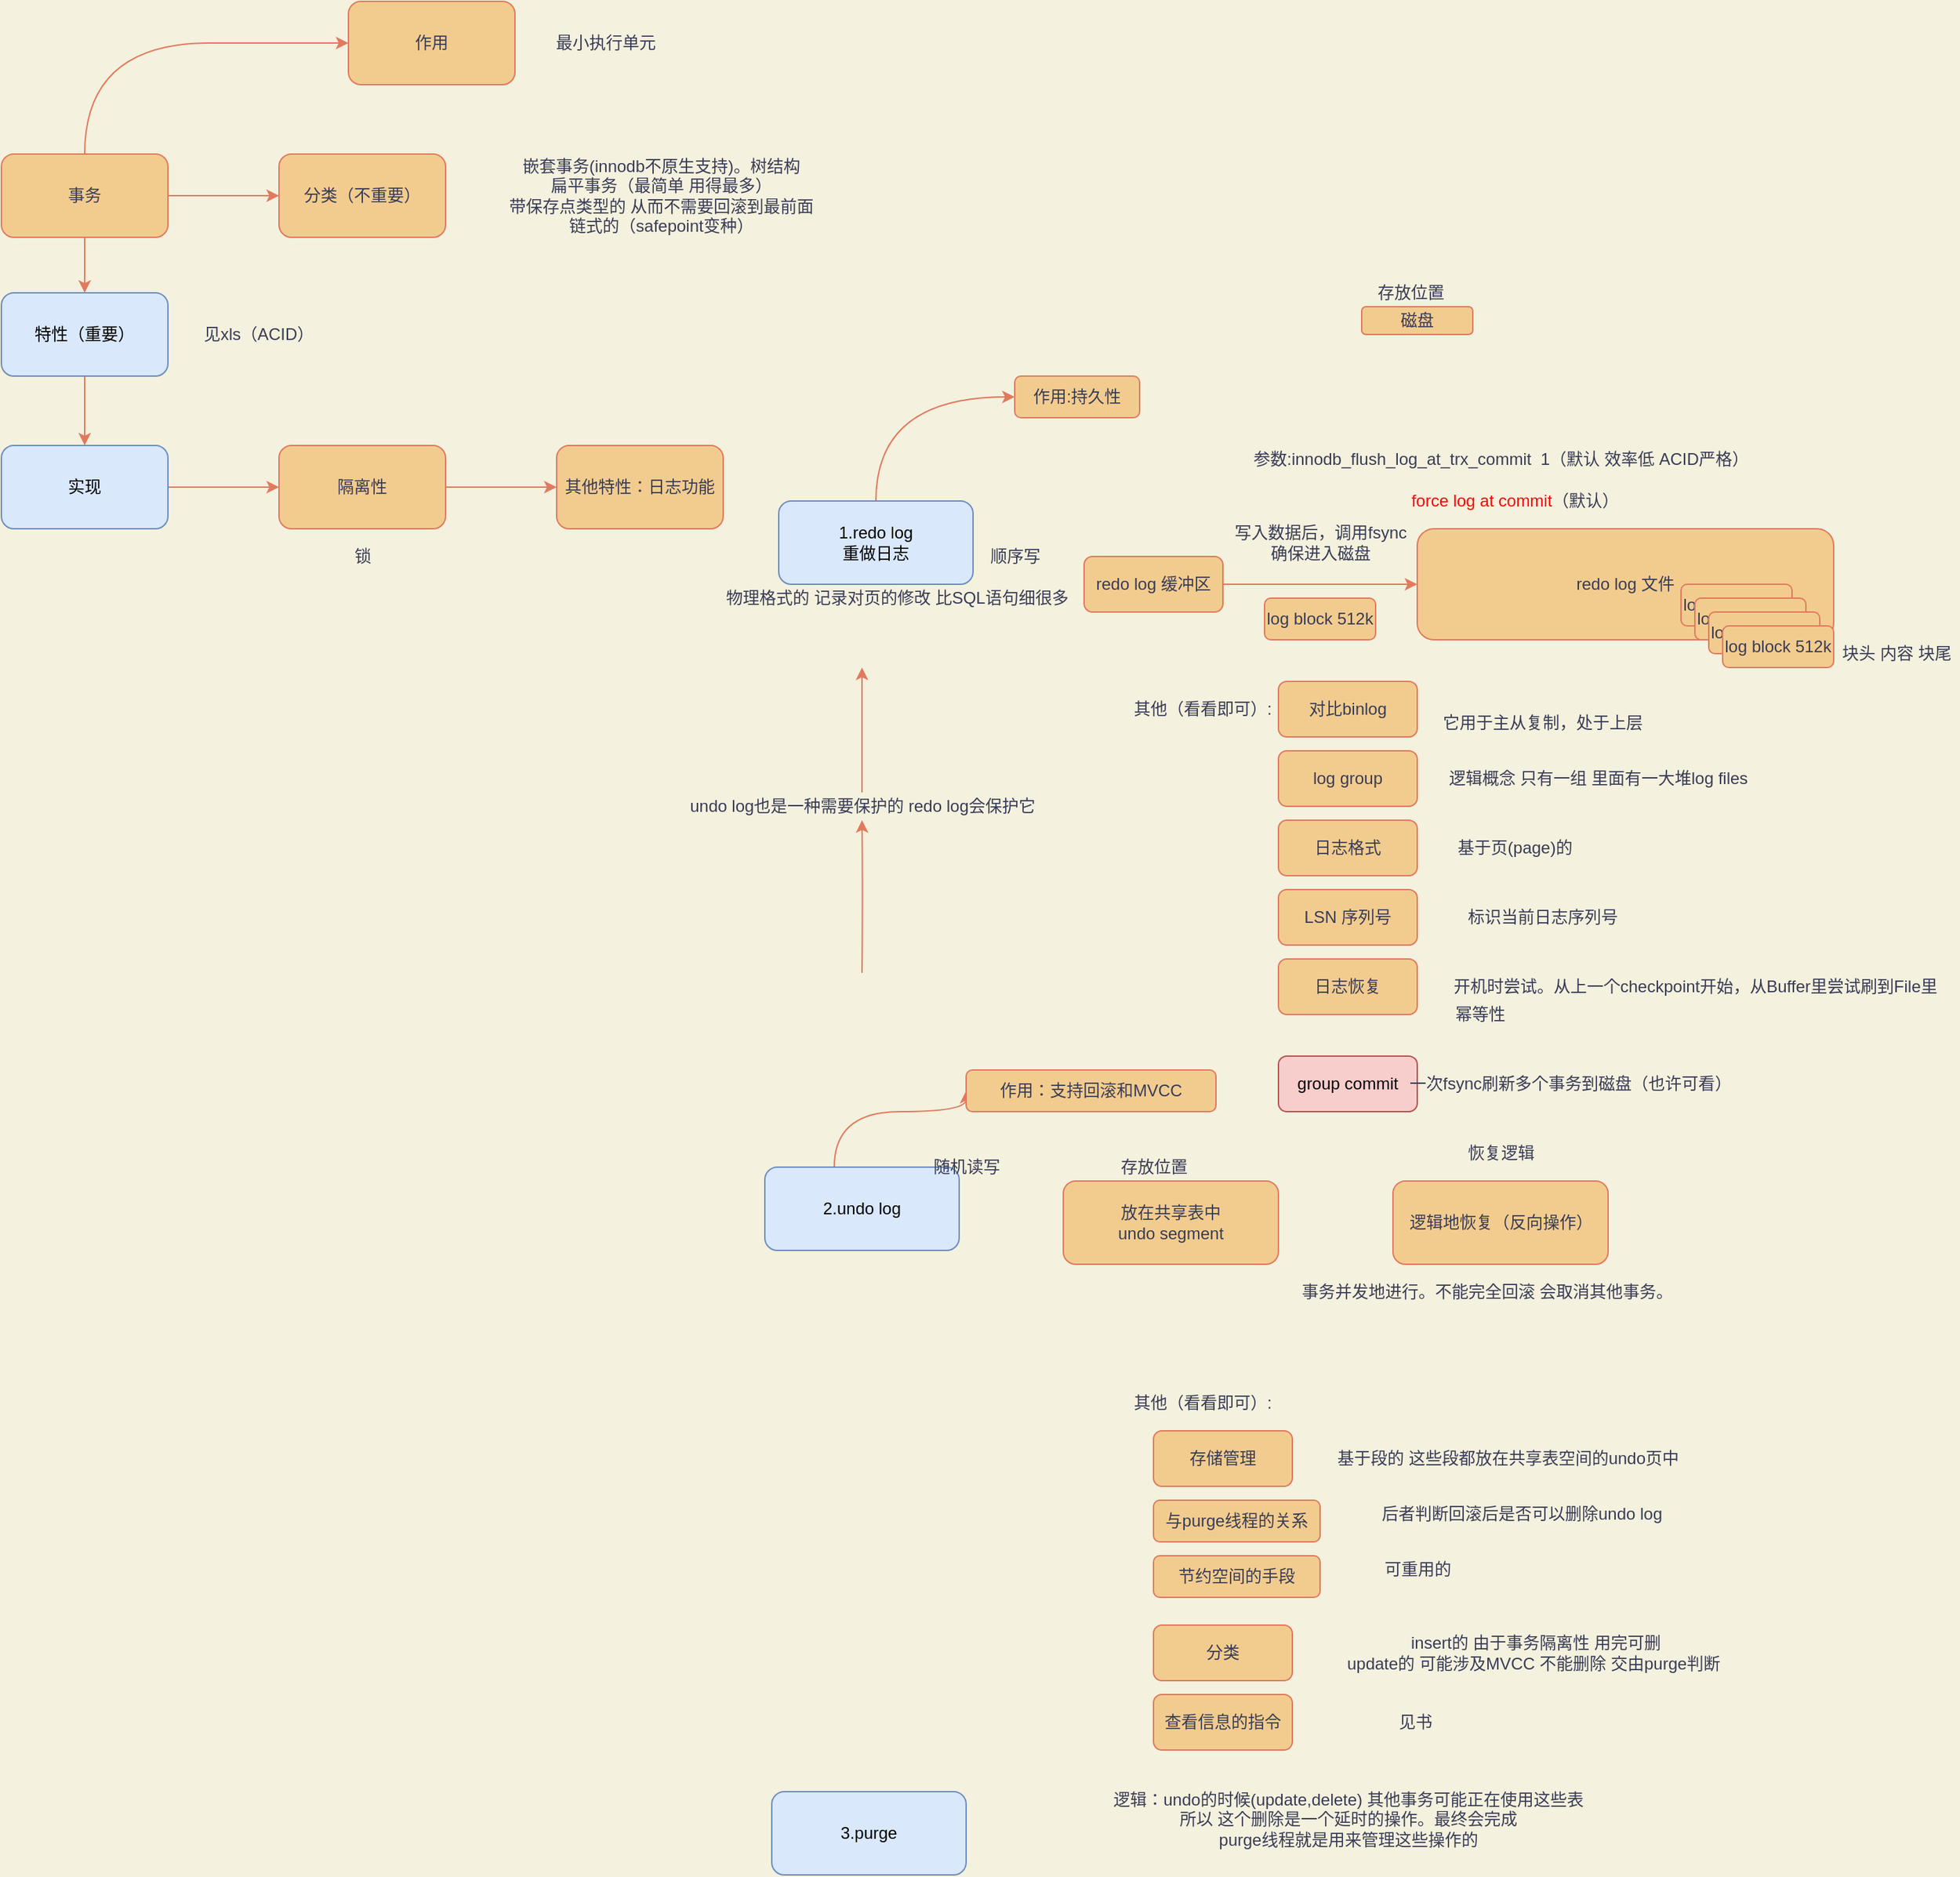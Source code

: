 <mxfile version="13.7.9" type="device"><diagram id="JRkVe0I8rKVUmKoNJj9f" name="事务"><mxGraphModel dx="905" dy="672" grid="1" gridSize="10" guides="1" tooltips="1" connect="1" arrows="1" fold="1" page="1" pageScale="1" pageWidth="3300" pageHeight="4681" background="#F4F1DE" math="0" shadow="0"><root><mxCell id="0"/><mxCell id="1" parent="0"/><mxCell id="Mo89kM1sxFwOf-Kj67yY-2" style="edgeStyle=orthogonalEdgeStyle;curved=1;rounded=1;sketch=0;orthogonalLoop=1;jettySize=auto;html=1;strokeColor=#E07A5F;fillColor=#F2CC8F;fontColor=#393C56;entryX=0;entryY=0.5;entryDx=0;entryDy=0;" edge="1" parent="1" source="Mo89kM1sxFwOf-Kj67yY-1" target="Mo89kM1sxFwOf-Kj67yY-3"><mxGeometry relative="1" as="geometry"><mxPoint x="790" y="250" as="targetPoint"/><Array as="points"><mxPoint x="620" y="250"/><mxPoint x="800" y="250"/></Array></mxGeometry></mxCell><mxCell id="Mo89kM1sxFwOf-Kj67yY-6" value="" style="edgeStyle=orthogonalEdgeStyle;curved=1;rounded=1;sketch=0;orthogonalLoop=1;jettySize=auto;html=1;strokeColor=#E07A5F;fillColor=#F2CC8F;fontColor=#393C56;" edge="1" parent="1" source="Mo89kM1sxFwOf-Kj67yY-1" target="Mo89kM1sxFwOf-Kj67yY-5"><mxGeometry relative="1" as="geometry"/></mxCell><mxCell id="Mo89kM1sxFwOf-Kj67yY-8" value="" style="edgeStyle=orthogonalEdgeStyle;curved=1;rounded=1;sketch=0;orthogonalLoop=1;jettySize=auto;html=1;strokeColor=#E07A5F;fillColor=#F2CC8F;fontColor=#393C56;" edge="1" parent="1" source="Mo89kM1sxFwOf-Kj67yY-1" target="Mo89kM1sxFwOf-Kj67yY-7"><mxGeometry relative="1" as="geometry"/></mxCell><mxCell id="Mo89kM1sxFwOf-Kj67yY-1" value="事务" style="whiteSpace=wrap;html=1;sketch=0;strokeColor=#E07A5F;fillColor=#F2CC8F;fontColor=#393C56;rounded=1;" vertex="1" parent="1"><mxGeometry x="560" y="330" width="120" height="60" as="geometry"/></mxCell><mxCell id="Mo89kM1sxFwOf-Kj67yY-3" value="作用" style="rounded=1;whiteSpace=wrap;html=1;sketch=0;strokeColor=#E07A5F;fillColor=#F2CC8F;fontColor=#393C56;" vertex="1" parent="1"><mxGeometry x="810" y="220" width="120" height="60" as="geometry"/></mxCell><mxCell id="Mo89kM1sxFwOf-Kj67yY-5" value="分类（不重要）" style="whiteSpace=wrap;html=1;sketch=0;strokeColor=#E07A5F;fillColor=#F2CC8F;fontColor=#393C56;rounded=1;" vertex="1" parent="1"><mxGeometry x="760" y="330" width="120" height="60" as="geometry"/></mxCell><mxCell id="Mo89kM1sxFwOf-Kj67yY-12" value="" style="edgeStyle=orthogonalEdgeStyle;curved=1;rounded=1;sketch=0;orthogonalLoop=1;jettySize=auto;html=1;strokeColor=#E07A5F;fillColor=#F2CC8F;fontColor=#393C56;" edge="1" parent="1" source="Mo89kM1sxFwOf-Kj67yY-7" target="Mo89kM1sxFwOf-Kj67yY-11"><mxGeometry relative="1" as="geometry"/></mxCell><mxCell id="Mo89kM1sxFwOf-Kj67yY-7" value="特性（重要）" style="whiteSpace=wrap;html=1;sketch=0;strokeColor=#6c8ebf;fillColor=#dae8fc;rounded=1;" vertex="1" parent="1"><mxGeometry x="560" y="430" width="120" height="60" as="geometry"/></mxCell><mxCell id="Mo89kM1sxFwOf-Kj67yY-9" value="见xls（ACID）" style="text;html=1;align=center;verticalAlign=middle;resizable=0;points=[];autosize=1;fontColor=#393C56;" vertex="1" parent="1"><mxGeometry x="700" y="450" width="90" height="20" as="geometry"/></mxCell><mxCell id="Mo89kM1sxFwOf-Kj67yY-10" value="嵌套事务(innodb不原生支持)。树结构&lt;br&gt;扁平事务（最简单 用得最多）&lt;br&gt;带保存点类型的 从而不需要回滚到最前面&lt;br&gt;链式的（safepoint变种）" style="text;html=1;align=center;verticalAlign=middle;resizable=0;points=[];autosize=1;fontColor=#393C56;" vertex="1" parent="1"><mxGeometry x="920" y="330" width="230" height="60" as="geometry"/></mxCell><mxCell id="Mo89kM1sxFwOf-Kj67yY-14" value="" style="edgeStyle=orthogonalEdgeStyle;curved=1;rounded=1;sketch=0;orthogonalLoop=1;jettySize=auto;html=1;strokeColor=#E07A5F;fillColor=#F2CC8F;fontColor=#393C56;" edge="1" parent="1" source="Mo89kM1sxFwOf-Kj67yY-11" target="Mo89kM1sxFwOf-Kj67yY-13"><mxGeometry relative="1" as="geometry"/></mxCell><mxCell id="Mo89kM1sxFwOf-Kj67yY-11" value="实现" style="whiteSpace=wrap;html=1;sketch=0;strokeColor=#6c8ebf;fillColor=#dae8fc;rounded=1;" vertex="1" parent="1"><mxGeometry x="560" y="540" width="120" height="60" as="geometry"/></mxCell><mxCell id="Mo89kM1sxFwOf-Kj67yY-17" value="" style="edgeStyle=orthogonalEdgeStyle;curved=1;rounded=1;sketch=0;orthogonalLoop=1;jettySize=auto;html=1;strokeColor=#E07A5F;fillColor=#F2CC8F;fontColor=#393C56;" edge="1" parent="1" source="Mo89kM1sxFwOf-Kj67yY-13" target="Mo89kM1sxFwOf-Kj67yY-16"><mxGeometry relative="1" as="geometry"/></mxCell><mxCell id="Mo89kM1sxFwOf-Kj67yY-13" value="隔离性" style="whiteSpace=wrap;html=1;sketch=0;strokeColor=#E07A5F;fillColor=#F2CC8F;fontColor=#393C56;rounded=1;" vertex="1" parent="1"><mxGeometry x="760" y="540" width="120" height="60" as="geometry"/></mxCell><mxCell id="Mo89kM1sxFwOf-Kj67yY-15" value="锁" style="text;html=1;align=center;verticalAlign=middle;resizable=0;points=[];autosize=1;fontColor=#393C56;" vertex="1" parent="1"><mxGeometry x="805" y="610" width="30" height="20" as="geometry"/></mxCell><mxCell id="Mo89kM1sxFwOf-Kj67yY-16" value="其他特性：日志功能" style="whiteSpace=wrap;html=1;sketch=0;strokeColor=#E07A5F;fillColor=#F2CC8F;fontColor=#393C56;rounded=1;" vertex="1" parent="1"><mxGeometry x="960" y="540" width="120" height="60" as="geometry"/></mxCell><mxCell id="Mo89kM1sxFwOf-Kj67yY-18" value="最小执行单元" style="text;html=1;align=center;verticalAlign=middle;resizable=0;points=[];autosize=1;fontColor=#393C56;" vertex="1" parent="1"><mxGeometry x="950" y="240" width="90" height="20" as="geometry"/></mxCell><mxCell id="Mo89kM1sxFwOf-Kj67yY-45" style="edgeStyle=orthogonalEdgeStyle;curved=1;rounded=1;sketch=0;orthogonalLoop=1;jettySize=auto;html=1;entryX=0;entryY=0.5;entryDx=0;entryDy=0;strokeColor=#E07A5F;fillColor=#F2CC8F;fontColor=#393C56;exitX=0.5;exitY=0;exitDx=0;exitDy=0;" edge="1" parent="1" source="Mo89kM1sxFwOf-Kj67yY-19" target="Mo89kM1sxFwOf-Kj67yY-38"><mxGeometry relative="1" as="geometry"/></mxCell><mxCell id="Mo89kM1sxFwOf-Kj67yY-19" value="1.redo log&lt;br&gt;重做日志" style="rounded=1;whiteSpace=wrap;html=1;sketch=0;strokeColor=#6c8ebf;fillColor=#dae8fc;" vertex="1" parent="1"><mxGeometry x="1120" y="580" width="140" height="60" as="geometry"/></mxCell><mxCell id="Mo89kM1sxFwOf-Kj67yY-27" style="edgeStyle=orthogonalEdgeStyle;curved=1;rounded=1;sketch=0;orthogonalLoop=1;jettySize=auto;html=1;entryX=0;entryY=0.5;entryDx=0;entryDy=0;strokeColor=#E07A5F;fillColor=#F2CC8F;fontColor=#393C56;" edge="1" parent="1" source="Mo89kM1sxFwOf-Kj67yY-21" target="Mo89kM1sxFwOf-Kj67yY-22"><mxGeometry relative="1" as="geometry"/></mxCell><mxCell id="Mo89kM1sxFwOf-Kj67yY-21" value="redo log 缓冲区" style="rounded=1;whiteSpace=wrap;html=1;sketch=0;strokeColor=#E07A5F;fillColor=#F2CC8F;fontColor=#393C56;" vertex="1" parent="1"><mxGeometry x="1340" y="620" width="100" height="40" as="geometry"/></mxCell><mxCell id="Mo89kM1sxFwOf-Kj67yY-22" value="redo log 文件" style="rounded=1;whiteSpace=wrap;html=1;sketch=0;strokeColor=#E07A5F;fillColor=#F2CC8F;fontColor=#393C56;" vertex="1" parent="1"><mxGeometry x="1580" y="600" width="300" height="80" as="geometry"/></mxCell><mxCell id="Mo89kM1sxFwOf-Kj67yY-23" value="&lt;font color=&quot;#ff0000&quot;&gt;force log at commit&lt;/font&gt;（默认）" style="text;html=1;align=center;verticalAlign=middle;resizable=0;points=[];autosize=1;fontColor=#393C56;" vertex="1" parent="1"><mxGeometry x="1570" y="570" width="160" height="20" as="geometry"/></mxCell><mxCell id="Mo89kM1sxFwOf-Kj67yY-25" value="顺序写" style="text;html=1;align=center;verticalAlign=middle;resizable=0;points=[];autosize=1;fontColor=#393C56;" vertex="1" parent="1"><mxGeometry x="1265" y="610" width="50" height="20" as="geometry"/></mxCell><mxCell id="Mo89kM1sxFwOf-Kj67yY-28" value="写入数据后，调用fsync&lt;br&gt;确保进入磁盘" style="text;html=1;align=center;verticalAlign=middle;resizable=0;points=[];autosize=1;fontColor=#393C56;" vertex="1" parent="1"><mxGeometry x="1440" y="595" width="140" height="30" as="geometry"/></mxCell><mxCell id="Mo89kM1sxFwOf-Kj67yY-29" value="参数:innodb_flush_log_at_trx_commit&amp;nbsp; 1（默认 效率低 ACID严格）" style="text;html=1;align=center;verticalAlign=middle;resizable=0;points=[];autosize=1;fontColor=#393C56;" vertex="1" parent="1"><mxGeometry x="1455" y="540" width="370" height="20" as="geometry"/></mxCell><mxCell id="Mo89kM1sxFwOf-Kj67yY-47" style="edgeStyle=orthogonalEdgeStyle;curved=1;rounded=1;sketch=0;orthogonalLoop=1;jettySize=auto;html=1;entryX=0;entryY=0.5;entryDx=0;entryDy=0;strokeColor=#E07A5F;fillColor=#F2CC8F;fontColor=#393C56;" edge="1" parent="1" source="Mo89kM1sxFwOf-Kj67yY-30" target="Mo89kM1sxFwOf-Kj67yY-46"><mxGeometry relative="1" as="geometry"><Array as="points"><mxPoint x="1160" y="1020"/></Array></mxGeometry></mxCell><mxCell id="Mo89kM1sxFwOf-Kj67yY-70" style="edgeStyle=orthogonalEdgeStyle;curved=1;rounded=1;sketch=0;orthogonalLoop=1;jettySize=auto;html=1;strokeColor=#E07A5F;fillColor=#F2CC8F;fontColor=#393C56;" edge="1" parent="1" source="Mo89kM1sxFwOf-Kj67yY-71"><mxGeometry relative="1" as="geometry"><mxPoint x="1180" y="700" as="targetPoint"/><mxPoint x="1180" y="920" as="sourcePoint"/></mxGeometry></mxCell><mxCell id="Mo89kM1sxFwOf-Kj67yY-30" value="2.undo log" style="rounded=1;whiteSpace=wrap;html=1;sketch=0;strokeColor=#6c8ebf;fillColor=#dae8fc;" vertex="1" parent="1"><mxGeometry x="1110" y="1060" width="140" height="60" as="geometry"/></mxCell><mxCell id="Mo89kM1sxFwOf-Kj67yY-31" value="随机读写" style="text;html=1;align=center;verticalAlign=middle;resizable=0;points=[];autosize=1;fontColor=#393C56;" vertex="1" parent="1"><mxGeometry x="1225" y="1050" width="60" height="20" as="geometry"/></mxCell><mxCell id="Mo89kM1sxFwOf-Kj67yY-32" value="对比binlog" style="rounded=1;whiteSpace=wrap;html=1;sketch=0;strokeColor=#E07A5F;fillColor=#F2CC8F;fontColor=#393C56;" vertex="1" parent="1"><mxGeometry x="1480" y="710" width="100" height="40" as="geometry"/></mxCell><mxCell id="Mo89kM1sxFwOf-Kj67yY-33" value="物理格式的 记录对页的修改 比SQL语句细很多" style="text;html=1;align=center;verticalAlign=middle;resizable=0;points=[];autosize=1;fontColor=#393C56;" vertex="1" parent="1"><mxGeometry x="1075" y="640" width="260" height="20" as="geometry"/></mxCell><mxCell id="Mo89kM1sxFwOf-Kj67yY-34" value="它用于主从复制，处于上层" style="text;html=1;align=center;verticalAlign=middle;resizable=0;points=[];autosize=1;fontColor=#393C56;" vertex="1" parent="1"><mxGeometry x="1590" y="730" width="160" height="20" as="geometry"/></mxCell><mxCell id="Mo89kM1sxFwOf-Kj67yY-38" value="&lt;span&gt;作用:持久性&lt;/span&gt;" style="rounded=1;whiteSpace=wrap;html=1;sketch=0;strokeColor=#E07A5F;fillColor=#F2CC8F;fontColor=#393C56;" vertex="1" parent="1"><mxGeometry x="1290" y="490" width="90" height="30" as="geometry"/></mxCell><mxCell id="Mo89kM1sxFwOf-Kj67yY-46" value="&lt;span&gt;作用：支持回滚和MVCC&lt;/span&gt;" style="rounded=1;whiteSpace=wrap;html=1;sketch=0;strokeColor=#E07A5F;fillColor=#F2CC8F;fontColor=#393C56;" vertex="1" parent="1"><mxGeometry x="1255" y="990" width="180" height="30" as="geometry"/></mxCell><mxCell id="Mo89kM1sxFwOf-Kj67yY-48" value="log block 512k" style="rounded=1;whiteSpace=wrap;html=1;sketch=0;strokeColor=#E07A5F;fillColor=#F2CC8F;fontColor=#393C56;" vertex="1" parent="1"><mxGeometry x="1770" y="640" width="80" height="30" as="geometry"/></mxCell><mxCell id="Mo89kM1sxFwOf-Kj67yY-49" value="log block 512k" style="rounded=1;whiteSpace=wrap;html=1;sketch=0;strokeColor=#E07A5F;fillColor=#F2CC8F;fontColor=#393C56;" vertex="1" parent="1"><mxGeometry x="1780" y="650" width="80" height="30" as="geometry"/></mxCell><mxCell id="Mo89kM1sxFwOf-Kj67yY-50" value="log block 512k" style="rounded=1;whiteSpace=wrap;html=1;sketch=0;strokeColor=#E07A5F;fillColor=#F2CC8F;fontColor=#393C56;" vertex="1" parent="1"><mxGeometry x="1790" y="660" width="80" height="30" as="geometry"/></mxCell><mxCell id="Mo89kM1sxFwOf-Kj67yY-51" value="log block 512k" style="rounded=1;whiteSpace=wrap;html=1;sketch=0;strokeColor=#E07A5F;fillColor=#F2CC8F;fontColor=#393C56;" vertex="1" parent="1"><mxGeometry x="1800" y="670" width="80" height="30" as="geometry"/></mxCell><mxCell id="Mo89kM1sxFwOf-Kj67yY-52" value="块头 内容 块尾" style="text;html=1;align=center;verticalAlign=middle;resizable=0;points=[];autosize=1;fontColor=#393C56;" vertex="1" parent="1"><mxGeometry x="1880" y="680" width="90" height="20" as="geometry"/></mxCell><mxCell id="Mo89kM1sxFwOf-Kj67yY-53" value="其他（看看即可）:" style="text;html=1;align=center;verticalAlign=middle;resizable=0;points=[];autosize=1;fontColor=#393C56;" vertex="1" parent="1"><mxGeometry x="1370" y="720" width="110" height="20" as="geometry"/></mxCell><mxCell id="Mo89kM1sxFwOf-Kj67yY-54" value="log group" style="rounded=1;whiteSpace=wrap;html=1;sketch=0;strokeColor=#E07A5F;fillColor=#F2CC8F;fontColor=#393C56;" vertex="1" parent="1"><mxGeometry x="1480" y="760" width="100" height="40" as="geometry"/></mxCell><mxCell id="Mo89kM1sxFwOf-Kj67yY-55" value="逻辑概念 只有一组 里面有一大堆log files" style="text;html=1;align=center;verticalAlign=middle;resizable=0;points=[];autosize=1;fontColor=#393C56;" vertex="1" parent="1"><mxGeometry x="1595" y="770" width="230" height="20" as="geometry"/></mxCell><mxCell id="Mo89kM1sxFwOf-Kj67yY-56" value="log block 512k" style="rounded=1;whiteSpace=wrap;html=1;sketch=0;strokeColor=#E07A5F;fillColor=#F2CC8F;fontColor=#393C56;" vertex="1" parent="1"><mxGeometry x="1470" y="650" width="80" height="30" as="geometry"/></mxCell><mxCell id="Mo89kM1sxFwOf-Kj67yY-57" value="日志格式" style="rounded=1;whiteSpace=wrap;html=1;sketch=0;strokeColor=#E07A5F;fillColor=#F2CC8F;fontColor=#393C56;" vertex="1" parent="1"><mxGeometry x="1480" y="810" width="100" height="40" as="geometry"/></mxCell><mxCell id="Mo89kM1sxFwOf-Kj67yY-58" value="基于页(page)的" style="text;html=1;align=center;verticalAlign=middle;resizable=0;points=[];autosize=1;fontColor=#393C56;" vertex="1" parent="1"><mxGeometry x="1600" y="820" width="100" height="20" as="geometry"/></mxCell><mxCell id="Mo89kM1sxFwOf-Kj67yY-59" value="LSN 序列号" style="rounded=1;whiteSpace=wrap;html=1;sketch=0;strokeColor=#E07A5F;fillColor=#F2CC8F;fontColor=#393C56;" vertex="1" parent="1"><mxGeometry x="1480" y="860" width="100" height="40" as="geometry"/></mxCell><mxCell id="Mo89kM1sxFwOf-Kj67yY-60" value="日志恢复" style="rounded=1;whiteSpace=wrap;html=1;sketch=0;strokeColor=#E07A5F;fillColor=#F2CC8F;fontColor=#393C56;" vertex="1" parent="1"><mxGeometry x="1480" y="910" width="100" height="40" as="geometry"/></mxCell><mxCell id="Mo89kM1sxFwOf-Kj67yY-61" value="开机时尝试。从上一个checkpoint开始，从Buffer里尝试刷到File里" style="text;html=1;align=center;verticalAlign=middle;resizable=0;points=[];autosize=1;fontColor=#393C56;" vertex="1" parent="1"><mxGeometry x="1600" y="920" width="360" height="20" as="geometry"/></mxCell><mxCell id="Mo89kM1sxFwOf-Kj67yY-62" value="标识当前日志序列号" style="text;html=1;align=center;verticalAlign=middle;resizable=0;points=[];autosize=1;fontColor=#393C56;" vertex="1" parent="1"><mxGeometry x="1610" y="870" width="120" height="20" as="geometry"/></mxCell><mxCell id="Mo89kM1sxFwOf-Kj67yY-63" value="幂等性" style="text;html=1;align=center;verticalAlign=middle;resizable=0;points=[];autosize=1;fontColor=#393C56;" vertex="1" parent="1"><mxGeometry x="1600" y="940" width="50" height="20" as="geometry"/></mxCell><mxCell id="Mo89kM1sxFwOf-Kj67yY-64" value="&lt;span&gt;放在共享表中&lt;br&gt;undo segment&lt;br&gt;&lt;/span&gt;" style="rounded=1;whiteSpace=wrap;html=1;sketch=0;strokeColor=#E07A5F;fillColor=#F2CC8F;fontColor=#393C56;" vertex="1" parent="1"><mxGeometry x="1325" y="1070" width="155" height="60" as="geometry"/></mxCell><mxCell id="Mo89kM1sxFwOf-Kj67yY-65" value="存放位置" style="text;html=1;align=center;verticalAlign=middle;resizable=0;points=[];autosize=1;fontColor=#393C56;" vertex="1" parent="1"><mxGeometry x="1360" y="1050" width="60" height="20" as="geometry"/></mxCell><mxCell id="Mo89kM1sxFwOf-Kj67yY-66" value="&lt;span&gt;逻辑地恢复（反向操作）&lt;/span&gt;" style="rounded=1;whiteSpace=wrap;html=1;sketch=0;strokeColor=#E07A5F;fillColor=#F2CC8F;fontColor=#393C56;" vertex="1" parent="1"><mxGeometry x="1562.5" y="1070" width="155" height="60" as="geometry"/></mxCell><mxCell id="Mo89kM1sxFwOf-Kj67yY-67" value="恢复逻辑" style="text;html=1;align=center;verticalAlign=middle;resizable=0;points=[];autosize=1;fontColor=#393C56;" vertex="1" parent="1"><mxGeometry x="1610" y="1040" width="60" height="20" as="geometry"/></mxCell><mxCell id="Mo89kM1sxFwOf-Kj67yY-68" value="事务并发地进行。不能完全回滚 会取消其他事务。" style="text;html=1;align=center;verticalAlign=middle;resizable=0;points=[];autosize=1;fontColor=#393C56;" vertex="1" parent="1"><mxGeometry x="1490" y="1140" width="280" height="20" as="geometry"/></mxCell><mxCell id="Mo89kM1sxFwOf-Kj67yY-71" value="undo log也是一种需要保护的 redo log会保护它" style="text;html=1;align=center;verticalAlign=middle;resizable=0;points=[];autosize=1;fontColor=#393C56;" vertex="1" parent="1"><mxGeometry x="1050" y="790" width="260" height="20" as="geometry"/></mxCell><mxCell id="Mo89kM1sxFwOf-Kj67yY-72" style="edgeStyle=orthogonalEdgeStyle;curved=1;rounded=1;sketch=0;orthogonalLoop=1;jettySize=auto;html=1;strokeColor=#E07A5F;fillColor=#F2CC8F;fontColor=#393C56;" edge="1" parent="1" target="Mo89kM1sxFwOf-Kj67yY-71"><mxGeometry relative="1" as="geometry"><mxPoint x="1180" y="700" as="targetPoint"/><mxPoint x="1180" y="920" as="sourcePoint"/></mxGeometry></mxCell><mxCell id="Mo89kM1sxFwOf-Kj67yY-74" value="磁盘" style="rounded=1;whiteSpace=wrap;html=1;sketch=0;strokeColor=#E07A5F;fillColor=#F2CC8F;fontColor=#393C56;" vertex="1" parent="1"><mxGeometry x="1540" y="440" width="80" height="20" as="geometry"/></mxCell><mxCell id="Mo89kM1sxFwOf-Kj67yY-75" value="存放位置" style="text;html=1;align=center;verticalAlign=middle;resizable=0;points=[];autosize=1;fontColor=#393C56;" vertex="1" parent="1"><mxGeometry x="1545" y="420" width="60" height="20" as="geometry"/></mxCell><mxCell id="Mo89kM1sxFwOf-Kj67yY-76" value="其他（看看即可）:" style="text;html=1;align=center;verticalAlign=middle;resizable=0;points=[];autosize=1;fontColor=#393C56;" vertex="1" parent="1"><mxGeometry x="1370" y="1220" width="110" height="20" as="geometry"/></mxCell><mxCell id="Mo89kM1sxFwOf-Kj67yY-77" value="存储管理" style="rounded=1;whiteSpace=wrap;html=1;sketch=0;strokeColor=#E07A5F;fillColor=#F2CC8F;fontColor=#393C56;" vertex="1" parent="1"><mxGeometry x="1390" y="1250" width="100" height="40" as="geometry"/></mxCell><mxCell id="Mo89kM1sxFwOf-Kj67yY-78" value="基于段的 这些段都放在共享表空间的undo页中" style="text;html=1;align=center;verticalAlign=middle;resizable=0;points=[];autosize=1;fontColor=#393C56;" vertex="1" parent="1"><mxGeometry x="1515" y="1260" width="260" height="20" as="geometry"/></mxCell><mxCell id="Mo89kM1sxFwOf-Kj67yY-79" value="与purge线程的关系" style="rounded=1;whiteSpace=wrap;html=1;sketch=0;strokeColor=#E07A5F;fillColor=#F2CC8F;fontColor=#393C56;" vertex="1" parent="1"><mxGeometry x="1390" y="1300" width="120" height="30" as="geometry"/></mxCell><mxCell id="Mo89kM1sxFwOf-Kj67yY-80" value="后者判断回滚后是否可以删除undo log" style="text;html=1;align=center;verticalAlign=middle;resizable=0;points=[];autosize=1;fontColor=#393C56;" vertex="1" parent="1"><mxGeometry x="1545" y="1300" width="220" height="20" as="geometry"/></mxCell><mxCell id="Mo89kM1sxFwOf-Kj67yY-81" value="节约空间的手段" style="rounded=1;whiteSpace=wrap;html=1;sketch=0;strokeColor=#E07A5F;fillColor=#F2CC8F;fontColor=#393C56;" vertex="1" parent="1"><mxGeometry x="1390" y="1340" width="120" height="30" as="geometry"/></mxCell><mxCell id="Mo89kM1sxFwOf-Kj67yY-82" value="可重用的" style="text;html=1;align=center;verticalAlign=middle;resizable=0;points=[];autosize=1;fontColor=#393C56;" vertex="1" parent="1"><mxGeometry x="1550" y="1340" width="60" height="20" as="geometry"/></mxCell><mxCell id="Mo89kM1sxFwOf-Kj67yY-83" value="分类" style="rounded=1;whiteSpace=wrap;html=1;sketch=0;strokeColor=#E07A5F;fillColor=#F2CC8F;fontColor=#393C56;" vertex="1" parent="1"><mxGeometry x="1390" y="1390" width="100" height="40" as="geometry"/></mxCell><mxCell id="Mo89kM1sxFwOf-Kj67yY-84" value="insert的 由于事务隔离性 用完可删&lt;br&gt;update的 可能涉及MVCC 不能删除 交由purge判断&amp;nbsp;" style="text;html=1;align=center;verticalAlign=middle;resizable=0;points=[];autosize=1;fontColor=#393C56;" vertex="1" parent="1"><mxGeometry x="1520" y="1395" width="290" height="30" as="geometry"/></mxCell><mxCell id="Mo89kM1sxFwOf-Kj67yY-85" value="查看信息的指令" style="rounded=1;whiteSpace=wrap;html=1;sketch=0;strokeColor=#E07A5F;fillColor=#F2CC8F;fontColor=#393C56;" vertex="1" parent="1"><mxGeometry x="1390" y="1440" width="100" height="40" as="geometry"/></mxCell><mxCell id="Mo89kM1sxFwOf-Kj67yY-86" value="见书&amp;nbsp;" style="text;html=1;align=center;verticalAlign=middle;resizable=0;points=[];autosize=1;fontColor=#393C56;" vertex="1" parent="1"><mxGeometry x="1560" y="1450" width="40" height="20" as="geometry"/></mxCell><mxCell id="Mo89kM1sxFwOf-Kj67yY-87" value="3.purge" style="rounded=1;whiteSpace=wrap;html=1;sketch=0;strokeColor=#6c8ebf;fillColor=#dae8fc;" vertex="1" parent="1"><mxGeometry x="1115" y="1510" width="140" height="60" as="geometry"/></mxCell><mxCell id="Mo89kM1sxFwOf-Kj67yY-88" value="逻辑：undo的时候(update,delete) 其他事务可能正在使用这些表&lt;br&gt;所以 这个删除是一个延时的操作。最终会完成&lt;br&gt;purge线程就是用来管理这些操作的" style="text;html=1;align=center;verticalAlign=middle;resizable=0;points=[];autosize=1;fontColor=#393C56;" vertex="1" parent="1"><mxGeometry x="1355" y="1505" width="350" height="50" as="geometry"/></mxCell><mxCell id="Mo89kM1sxFwOf-Kj67yY-89" value="group commit" style="rounded=1;whiteSpace=wrap;html=1;sketch=0;strokeColor=#b85450;fillColor=#f8cecc;" vertex="1" parent="1"><mxGeometry x="1480" y="980" width="100" height="40" as="geometry"/></mxCell><mxCell id="Mo89kM1sxFwOf-Kj67yY-90" value="一次fsync刷新多个事务到磁盘（也许可看）" style="text;html=1;align=center;verticalAlign=middle;resizable=0;points=[];autosize=1;fontColor=#393C56;" vertex="1" parent="1"><mxGeometry x="1565" y="990" width="250" height="20" as="geometry"/></mxCell></root></mxGraphModel></diagram></mxfile>